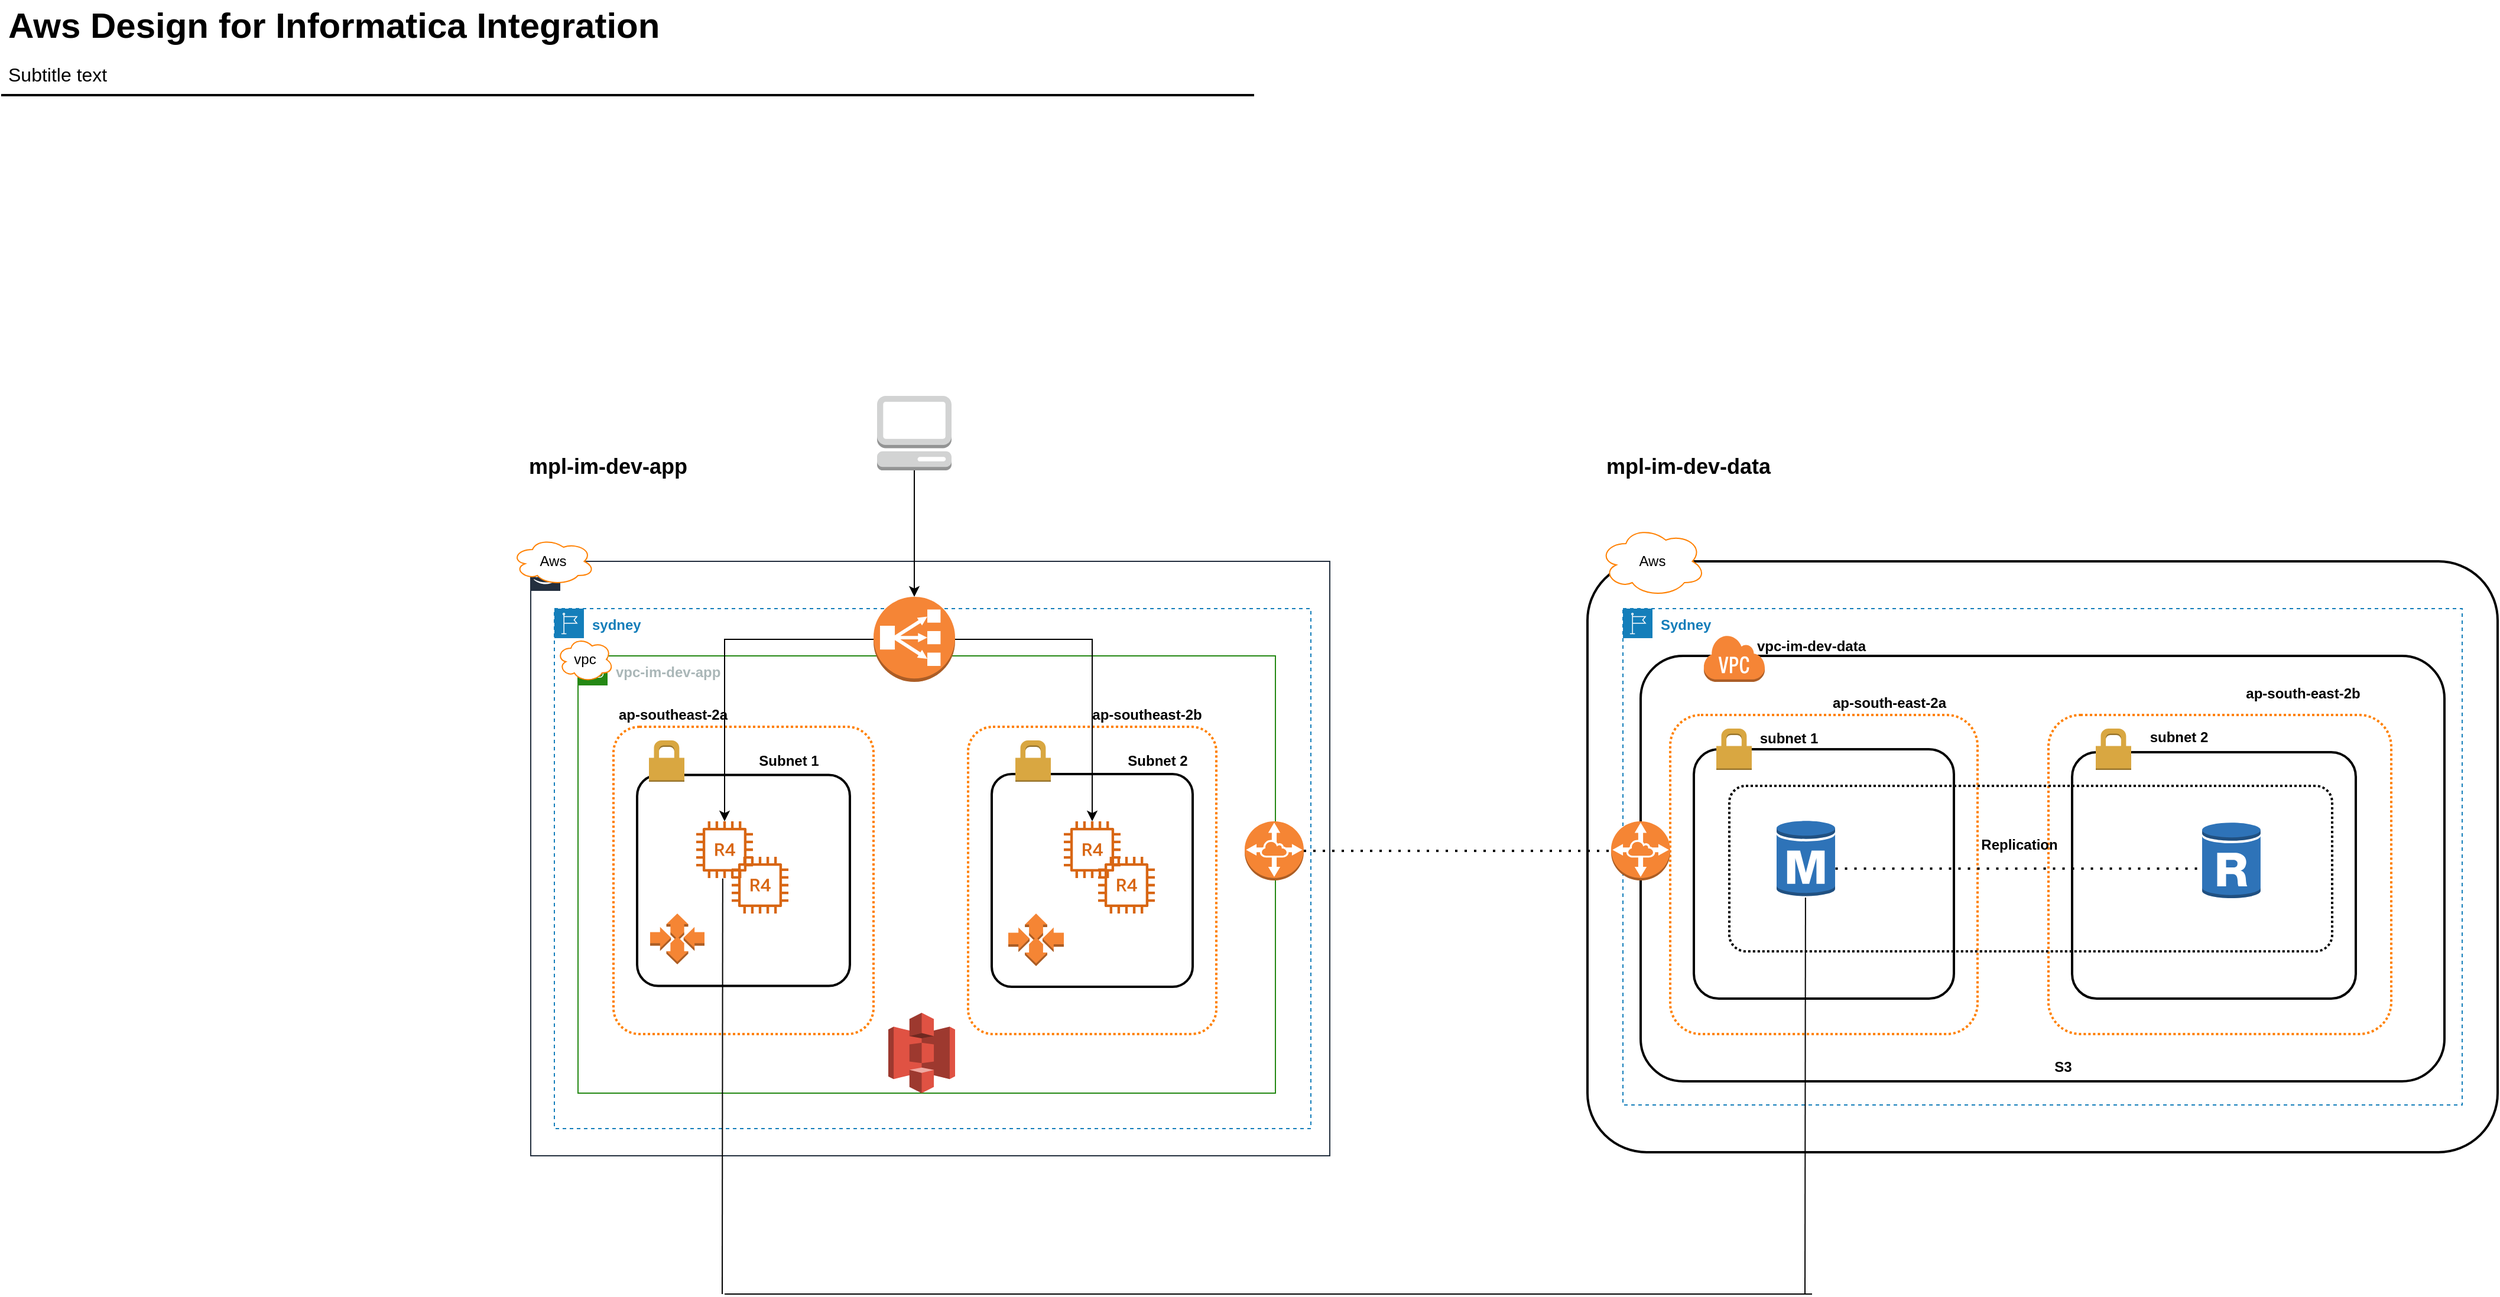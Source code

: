 <mxfile version="13.9.1" type="github">
  <diagram id="Ht1M8jgEwFfnCIfOTk4-" name="Page-1">
    <mxGraphModel dx="1583" dy="643" grid="1" gridSize="10" guides="1" tooltips="1" connect="1" arrows="1" fold="1" page="1" pageScale="1" pageWidth="827" pageHeight="1169" math="0" shadow="0">
      <root>
        <mxCell id="0" />
        <mxCell id="1" parent="0" />
        <mxCell id="-QjtrjUzRDEMRZ5MF8oH-47" value="Aws Design for Informatica Integration" style="text;html=1;resizable=0;points=[];autosize=1;align=left;verticalAlign=top;spacingTop=-4;fontSize=30;fontStyle=1" parent="1" vertex="1">
          <mxGeometry x="12" y="65.5" width="570" height="40" as="geometry" />
        </mxCell>
        <mxCell id="-QjtrjUzRDEMRZ5MF8oH-48" value="Subtitle text&lt;br style=&quot;font-size: 16px&quot;&gt;" style="text;html=1;resizable=0;points=[];autosize=1;align=left;verticalAlign=top;spacingTop=-4;fontSize=16" parent="1" vertex="1">
          <mxGeometry x="12" y="115.5" width="100" height="20" as="geometry" />
        </mxCell>
        <mxCell id="SCVMTBWpLvtzJIhz15lM-1" value="" style="line;strokeWidth=2;html=1;fontSize=14;" parent="1" vertex="1">
          <mxGeometry x="8" y="140.5" width="1060" height="10" as="geometry" />
        </mxCell>
        <mxCell id="CJ5hnUwb0rQNpAMotVJO-3" value="&lt;font style=&quot;font-size: 18px&quot;&gt;&lt;b&gt;mpl-im-dev-app&lt;/b&gt;&lt;/font&gt;" style="text;html=1;resizable=0;autosize=1;align=center;verticalAlign=middle;points=[];fillColor=none;strokeColor=none;rounded=0;" parent="1" vertex="1">
          <mxGeometry x="446" y="450" width="150" height="20" as="geometry" />
        </mxCell>
        <mxCell id="CJ5hnUwb0rQNpAMotVJO-26" value="" style="points=[[0,0],[0.25,0],[0.5,0],[0.75,0],[1,0],[1,0.25],[1,0.5],[1,0.75],[1,1],[0.75,1],[0.5,1],[0.25,1],[0,1],[0,0.75],[0,0.5],[0,0.25]];outlineConnect=0;gradientColor=none;html=1;whiteSpace=wrap;fontSize=12;fontStyle=0;shape=mxgraph.aws4.group;grIcon=mxgraph.aws4.group_aws_cloud_alt;strokeColor=#232F3E;fillColor=none;verticalAlign=top;align=left;spacingLeft=30;fontColor=#232F3E;dashed=0;" parent="1" vertex="1">
          <mxGeometry x="456" y="540" width="676" height="503" as="geometry" />
        </mxCell>
        <mxCell id="CJ5hnUwb0rQNpAMotVJO-27" value="&lt;b&gt;sydney&lt;/b&gt;" style="points=[[0,0],[0.25,0],[0.5,0],[0.75,0],[1,0],[1,0.25],[1,0.5],[1,0.75],[1,1],[0.75,1],[0.5,1],[0.25,1],[0,1],[0,0.75],[0,0.5],[0,0.25]];outlineConnect=0;gradientColor=none;html=1;whiteSpace=wrap;fontSize=12;fontStyle=0;shape=mxgraph.aws4.group;grIcon=mxgraph.aws4.group_region;strokeColor=#147EBA;fillColor=none;verticalAlign=top;align=left;spacingLeft=30;fontColor=#147EBA;dashed=1;" parent="1" vertex="1">
          <mxGeometry x="476" y="580" width="640" height="440" as="geometry" />
        </mxCell>
        <mxCell id="CJ5hnUwb0rQNpAMotVJO-28" value="&lt;b&gt;vpc-im-dev-app&lt;/b&gt;" style="points=[[0,0],[0.25,0],[0.5,0],[0.75,0],[1,0],[1,0.25],[1,0.5],[1,0.75],[1,1],[0.75,1],[0.5,1],[0.25,1],[0,1],[0,0.75],[0,0.5],[0,0.25]];outlineConnect=0;gradientColor=none;html=1;whiteSpace=wrap;fontSize=12;fontStyle=0;shape=mxgraph.aws4.group;grIcon=mxgraph.aws4.group_vpc;strokeColor=#248814;fillColor=none;verticalAlign=top;align=left;spacingLeft=30;fontColor=#AAB7B8;dashed=0;" parent="1" vertex="1">
          <mxGeometry x="496" y="620" width="590" height="370" as="geometry" />
        </mxCell>
        <mxCell id="CJ5hnUwb0rQNpAMotVJO-29" value="" style="rounded=1;arcSize=10;dashed=1;fillColor=none;gradientColor=none;dashPattern=1 1;strokeWidth=2;strokeColor=#FF8000;" parent="1" vertex="1">
          <mxGeometry x="526" y="680" width="220" height="260" as="geometry" />
        </mxCell>
        <mxCell id="CJ5hnUwb0rQNpAMotVJO-30" value="" style="rounded=1;arcSize=10;dashed=1;fillColor=none;gradientColor=none;dashPattern=1 1;strokeWidth=2;strokeColor=#FF8000;" parent="1" vertex="1">
          <mxGeometry x="826" y="680" width="210" height="260" as="geometry" />
        </mxCell>
        <mxCell id="CJ5hnUwb0rQNpAMotVJO-31" value="&lt;b&gt;ap-southeast-2a&lt;/b&gt;" style="text;html=1;resizable=0;autosize=1;align=center;verticalAlign=middle;points=[];fillColor=none;strokeColor=none;rounded=0;" parent="1" vertex="1">
          <mxGeometry x="521" y="660" width="110" height="20" as="geometry" />
        </mxCell>
        <mxCell id="CJ5hnUwb0rQNpAMotVJO-32" value="&lt;b&gt;ap-southeast-2b&lt;/b&gt;" style="text;html=1;resizable=0;autosize=1;align=center;verticalAlign=middle;points=[];fillColor=none;strokeColor=none;rounded=0;" parent="1" vertex="1">
          <mxGeometry x="922" y="660" width="110" height="20" as="geometry" />
        </mxCell>
        <mxCell id="CJ5hnUwb0rQNpAMotVJO-35" value="" style="rounded=1;arcSize=10;dashed=0;fillColor=none;gradientColor=none;strokeWidth=2;" parent="1" vertex="1">
          <mxGeometry x="846" y="720" width="170" height="180" as="geometry" />
        </mxCell>
        <mxCell id="CJ5hnUwb0rQNpAMotVJO-36" value="" style="dashed=0;html=1;shape=mxgraph.aws3.permissions;fillColor=#D9A741;gradientColor=none;dashed=0;strokeColor=#FF8000;" parent="1" vertex="1">
          <mxGeometry x="866" y="691.5" width="30" height="35" as="geometry" />
        </mxCell>
        <mxCell id="CJ5hnUwb0rQNpAMotVJO-37" value="" style="rounded=1;arcSize=10;dashed=0;fillColor=none;gradientColor=none;strokeWidth=2;" parent="1" vertex="1">
          <mxGeometry x="546" y="720.75" width="180" height="178.5" as="geometry" />
        </mxCell>
        <mxCell id="CJ5hnUwb0rQNpAMotVJO-38" value="" style="dashed=0;html=1;shape=mxgraph.aws3.permissions;fillColor=#D9A741;gradientColor=none;dashed=0;strokeColor=#FF8000;" parent="1" vertex="1">
          <mxGeometry x="556" y="691.5" width="30" height="35" as="geometry" />
        </mxCell>
        <mxCell id="CJ5hnUwb0rQNpAMotVJO-39" value="" style="outlineConnect=0;fontColor=#232F3E;gradientColor=none;fillColor=#D86613;strokeColor=none;dashed=0;verticalLabelPosition=bottom;verticalAlign=top;align=center;html=1;fontSize=12;fontStyle=0;aspect=fixed;pointerEvents=1;shape=mxgraph.aws4.r4_instance;" parent="1" vertex="1">
          <mxGeometry x="907" y="760" width="48" height="48" as="geometry" />
        </mxCell>
        <mxCell id="CJ5hnUwb0rQNpAMotVJO-40" value="" style="outlineConnect=0;fontColor=#232F3E;gradientColor=none;fillColor=#D86613;strokeColor=none;dashed=0;verticalLabelPosition=bottom;verticalAlign=top;align=center;html=1;fontSize=12;fontStyle=0;aspect=fixed;pointerEvents=1;shape=mxgraph.aws4.r4_instance;" parent="1" vertex="1">
          <mxGeometry x="596" y="760" width="48" height="48" as="geometry" />
        </mxCell>
        <mxCell id="CJ5hnUwb0rQNpAMotVJO-42" style="edgeStyle=orthogonalEdgeStyle;rounded=0;orthogonalLoop=1;jettySize=auto;html=1;" parent="1" source="CJ5hnUwb0rQNpAMotVJO-41" target="CJ5hnUwb0rQNpAMotVJO-39" edge="1">
          <mxGeometry relative="1" as="geometry" />
        </mxCell>
        <mxCell id="CJ5hnUwb0rQNpAMotVJO-43" style="edgeStyle=orthogonalEdgeStyle;rounded=0;orthogonalLoop=1;jettySize=auto;html=1;" parent="1" source="CJ5hnUwb0rQNpAMotVJO-41" target="CJ5hnUwb0rQNpAMotVJO-40" edge="1">
          <mxGeometry relative="1" as="geometry" />
        </mxCell>
        <mxCell id="CJ5hnUwb0rQNpAMotVJO-41" value="" style="outlineConnect=0;dashed=0;verticalLabelPosition=bottom;verticalAlign=top;align=center;html=1;shape=mxgraph.aws3.classic_load_balancer;fillColor=#F58536;gradientColor=none;strokeColor=#FF8000;" parent="1" vertex="1">
          <mxGeometry x="746" y="570" width="69" height="72" as="geometry" />
        </mxCell>
        <mxCell id="CJ5hnUwb0rQNpAMotVJO-44" value="" style="outlineConnect=0;fontColor=#232F3E;gradientColor=none;fillColor=#D86613;strokeColor=none;dashed=0;verticalLabelPosition=bottom;verticalAlign=top;align=center;html=1;fontSize=12;fontStyle=0;aspect=fixed;pointerEvents=1;shape=mxgraph.aws4.r4_instance;" parent="1" vertex="1">
          <mxGeometry x="936" y="790" width="48" height="48" as="geometry" />
        </mxCell>
        <mxCell id="CJ5hnUwb0rQNpAMotVJO-45" value="" style="outlineConnect=0;fontColor=#232F3E;gradientColor=none;fillColor=#D86613;strokeColor=none;dashed=0;verticalLabelPosition=bottom;verticalAlign=top;align=center;html=1;fontSize=12;fontStyle=0;aspect=fixed;pointerEvents=1;shape=mxgraph.aws4.r4_instance;" parent="1" vertex="1">
          <mxGeometry x="626" y="790" width="48" height="48" as="geometry" />
        </mxCell>
        <mxCell id="CJ5hnUwb0rQNpAMotVJO-46" value="&lt;b&gt;Subnet 1&lt;/b&gt;" style="text;html=1;resizable=0;autosize=1;align=center;verticalAlign=middle;points=[];fillColor=none;strokeColor=none;rounded=0;" parent="1" vertex="1">
          <mxGeometry x="639" y="699" width="70" height="20" as="geometry" />
        </mxCell>
        <mxCell id="CJ5hnUwb0rQNpAMotVJO-47" value="&lt;b&gt;Subnet 2&lt;/b&gt;" style="text;html=1;resizable=0;autosize=1;align=center;verticalAlign=middle;points=[];fillColor=none;strokeColor=none;rounded=0;" parent="1" vertex="1">
          <mxGeometry x="951" y="699" width="70" height="20" as="geometry" />
        </mxCell>
        <mxCell id="77U4ROCLu0GC8vf01r3D-3" value="" style="outlineConnect=0;dashed=0;verticalLabelPosition=bottom;verticalAlign=top;align=center;html=1;shape=mxgraph.aws3.auto_scaling;fillColor=#F58534;gradientColor=none;" parent="1" vertex="1">
          <mxGeometry x="860" y="838" width="47" height="44.5" as="geometry" />
        </mxCell>
        <mxCell id="77U4ROCLu0GC8vf01r3D-4" value="" style="outlineConnect=0;dashed=0;verticalLabelPosition=bottom;verticalAlign=top;align=center;html=1;shape=mxgraph.aws3.auto_scaling;fillColor=#F58534;gradientColor=none;" parent="1" vertex="1">
          <mxGeometry x="557" y="838" width="46" height="43" as="geometry" />
        </mxCell>
        <mxCell id="77U4ROCLu0GC8vf01r3D-5" value="Aws" style="ellipse;shape=cloud;whiteSpace=wrap;html=1;strokeColor=#FF8000;" parent="1" vertex="1">
          <mxGeometry x="440" y="520" width="70" height="40" as="geometry" />
        </mxCell>
        <mxCell id="77U4ROCLu0GC8vf01r3D-6" value="vpc" style="ellipse;shape=cloud;whiteSpace=wrap;html=1;strokeColor=#FF8000;" parent="1" vertex="1">
          <mxGeometry x="478" y="604" width="48" height="38" as="geometry" />
        </mxCell>
        <mxCell id="77U4ROCLu0GC8vf01r3D-7" value="" style="rounded=1;arcSize=10;dashed=0;fillColor=none;gradientColor=none;strokeWidth=2;" parent="1" vertex="1">
          <mxGeometry x="1350" y="540" width="770" height="500" as="geometry" />
        </mxCell>
        <mxCell id="77U4ROCLu0GC8vf01r3D-9" value="Aws" style="ellipse;shape=cloud;whiteSpace=wrap;html=1;strokeColor=#FF8000;" parent="1" vertex="1">
          <mxGeometry x="1360" y="510" width="90" height="60" as="geometry" />
        </mxCell>
        <mxCell id="77U4ROCLu0GC8vf01r3D-10" value="&lt;b&gt;Sydney&lt;/b&gt;" style="points=[[0,0],[0.25,0],[0.5,0],[0.75,0],[1,0],[1,0.25],[1,0.5],[1,0.75],[1,1],[0.75,1],[0.5,1],[0.25,1],[0,1],[0,0.75],[0,0.5],[0,0.25]];outlineConnect=0;gradientColor=none;html=1;whiteSpace=wrap;fontSize=12;fontStyle=0;shape=mxgraph.aws4.group;grIcon=mxgraph.aws4.group_region;strokeColor=#147EBA;fillColor=none;verticalAlign=top;align=left;spacingLeft=30;fontColor=#147EBA;dashed=1;" parent="1" vertex="1">
          <mxGeometry x="1380" y="580" width="710" height="420" as="geometry" />
        </mxCell>
        <mxCell id="77U4ROCLu0GC8vf01r3D-11" value="" style="rounded=1;arcSize=10;dashed=0;fillColor=none;gradientColor=none;strokeWidth=2;" parent="1" vertex="1">
          <mxGeometry x="1395" y="620" width="680" height="360" as="geometry" />
        </mxCell>
        <mxCell id="77U4ROCLu0GC8vf01r3D-12" value="" style="dashed=0;html=1;shape=mxgraph.aws3.virtual_private_cloud;fillColor=#F58536;gradientColor=none;dashed=0;strokeColor=#FF8000;" parent="1" vertex="1">
          <mxGeometry x="1448" y="602" width="52" height="40" as="geometry" />
        </mxCell>
        <mxCell id="77U4ROCLu0GC8vf01r3D-13" value="" style="rounded=1;arcSize=10;dashed=1;fillColor=none;gradientColor=none;dashPattern=1 1;strokeWidth=2;strokeColor=#FF8000;" parent="1" vertex="1">
          <mxGeometry x="1420" y="670" width="260" height="270" as="geometry" />
        </mxCell>
        <mxCell id="77U4ROCLu0GC8vf01r3D-14" value="" style="rounded=1;arcSize=10;dashed=1;fillColor=none;gradientColor=none;dashPattern=1 1;strokeWidth=2;strokeColor=#FF8000;" parent="1" vertex="1">
          <mxGeometry x="1740" y="670" width="290" height="270" as="geometry" />
        </mxCell>
        <mxCell id="77U4ROCLu0GC8vf01r3D-15" value="" style="rounded=1;arcSize=10;dashed=0;fillColor=none;gradientColor=none;strokeWidth=2;" parent="1" vertex="1">
          <mxGeometry x="1440" y="699" width="220" height="211" as="geometry" />
        </mxCell>
        <mxCell id="77U4ROCLu0GC8vf01r3D-16" value="" style="dashed=0;html=1;shape=mxgraph.aws3.permissions;fillColor=#D9A741;gradientColor=none;dashed=0;strokeColor=#FF8000;" parent="1" vertex="1">
          <mxGeometry x="1459" y="681.5" width="30" height="35" as="geometry" />
        </mxCell>
        <mxCell id="77U4ROCLu0GC8vf01r3D-17" value="" style="rounded=1;arcSize=10;dashed=0;fillColor=none;gradientColor=none;strokeWidth=2;" parent="1" vertex="1">
          <mxGeometry x="1760" y="701.5" width="240" height="208.5" as="geometry" />
        </mxCell>
        <mxCell id="77U4ROCLu0GC8vf01r3D-18" value="" style="dashed=0;html=1;shape=mxgraph.aws3.permissions;fillColor=#D9A741;gradientColor=none;dashed=0;strokeColor=#FF8000;" parent="1" vertex="1">
          <mxGeometry x="1780" y="681.5" width="30" height="35" as="geometry" />
        </mxCell>
        <mxCell id="77U4ROCLu0GC8vf01r3D-19" value="" style="outlineConnect=0;dashed=0;verticalLabelPosition=bottom;verticalAlign=top;align=center;html=1;shape=mxgraph.aws3.rds_db_instance;fillColor=#2E73B8;gradientColor=none;strokeColor=#FF8000;" parent="1" vertex="1">
          <mxGeometry x="1510" y="758.5" width="49.5" height="66" as="geometry" />
        </mxCell>
        <mxCell id="77U4ROCLu0GC8vf01r3D-21" value="" style="outlineConnect=0;dashed=0;verticalLabelPosition=bottom;verticalAlign=top;align=center;html=1;shape=mxgraph.aws3.vpc_peering;fillColor=#F58534;gradientColor=none;strokeColor=#FF8000;" parent="1" vertex="1">
          <mxGeometry x="1060" y="760" width="50" height="50" as="geometry" />
        </mxCell>
        <mxCell id="77U4ROCLu0GC8vf01r3D-22" value="" style="outlineConnect=0;dashed=0;verticalLabelPosition=bottom;verticalAlign=top;align=center;html=1;shape=mxgraph.aws3.vpc_peering;fillColor=#F58534;gradientColor=none;strokeColor=#FF8000;" parent="1" vertex="1">
          <mxGeometry x="1370" y="760" width="50" height="50" as="geometry" />
        </mxCell>
        <mxCell id="77U4ROCLu0GC8vf01r3D-23" value="&lt;font style=&quot;font-size: 18px&quot;&gt;&lt;b&gt;mpl-im-dev-data&lt;/b&gt;&lt;/font&gt;" style="text;html=1;resizable=0;autosize=1;align=center;verticalAlign=middle;points=[];fillColor=none;strokeColor=none;rounded=0;" parent="1" vertex="1">
          <mxGeometry x="1360" y="450" width="150" height="20" as="geometry" />
        </mxCell>
        <mxCell id="77U4ROCLu0GC8vf01r3D-24" value="" style="outlineConnect=0;dashed=0;verticalLabelPosition=bottom;verticalAlign=top;align=center;html=1;shape=mxgraph.aws3.rds_db_instance_read_replica;fillColor=#2E73B8;gradientColor=none;strokeColor=#FF8000;" parent="1" vertex="1">
          <mxGeometry x="1870" y="760" width="49.5" height="66" as="geometry" />
        </mxCell>
        <mxCell id="77U4ROCLu0GC8vf01r3D-25" value="&lt;b&gt;vpc-im-dev-data&lt;/b&gt;" style="text;html=1;resizable=0;autosize=1;align=center;verticalAlign=middle;points=[];fillColor=none;strokeColor=none;rounded=0;" parent="1" vertex="1">
          <mxGeometry x="1484" y="602" width="110" height="20" as="geometry" />
        </mxCell>
        <mxCell id="77U4ROCLu0GC8vf01r3D-26" value="&lt;b&gt;ap-south-east-2a&lt;/b&gt;" style="text;html=1;resizable=0;autosize=1;align=center;verticalAlign=middle;points=[];fillColor=none;strokeColor=none;rounded=0;" parent="1" vertex="1">
          <mxGeometry x="1550" y="650" width="110" height="20" as="geometry" />
        </mxCell>
        <mxCell id="77U4ROCLu0GC8vf01r3D-27" value="&lt;b&gt;ap-south-east-2b&lt;/b&gt;" style="text;html=1;resizable=0;autosize=1;align=center;verticalAlign=middle;points=[];fillColor=none;strokeColor=none;rounded=0;" parent="1" vertex="1">
          <mxGeometry x="1900" y="642" width="110" height="20" as="geometry" />
        </mxCell>
        <mxCell id="77U4ROCLu0GC8vf01r3D-28" value="" style="rounded=1;arcSize=10;dashed=1;fillColor=none;gradientColor=none;dashPattern=1 1;strokeWidth=2;" parent="1" vertex="1">
          <mxGeometry x="1470" y="730" width="510" height="140" as="geometry" />
        </mxCell>
        <mxCell id="77U4ROCLu0GC8vf01r3D-29" value="&lt;b&gt;subnet 1&lt;/b&gt;" style="text;html=1;resizable=0;autosize=1;align=center;verticalAlign=middle;points=[];fillColor=none;strokeColor=none;rounded=0;" parent="1" vertex="1">
          <mxGeometry x="1490" y="680" width="60" height="20" as="geometry" />
        </mxCell>
        <mxCell id="77U4ROCLu0GC8vf01r3D-30" value="&lt;b&gt;subnet 2&lt;/b&gt;" style="text;html=1;resizable=0;autosize=1;align=center;verticalAlign=middle;points=[];fillColor=none;strokeColor=none;rounded=0;" parent="1" vertex="1">
          <mxGeometry x="1820" y="679" width="60" height="20" as="geometry" />
        </mxCell>
        <mxCell id="77U4ROCLu0GC8vf01r3D-32" value="" style="endArrow=none;dashed=1;html=1;dashPattern=1 3;strokeWidth=2;exitX=1;exitY=0.5;exitDx=0;exitDy=0;exitPerimeter=0;entryX=0;entryY=0.5;entryDx=0;entryDy=0;entryPerimeter=0;" parent="1" source="77U4ROCLu0GC8vf01r3D-21" target="77U4ROCLu0GC8vf01r3D-22" edge="1">
          <mxGeometry width="50" height="50" relative="1" as="geometry">
            <mxPoint x="1200" y="810" as="sourcePoint" />
            <mxPoint x="1250" y="760" as="targetPoint" />
          </mxGeometry>
        </mxCell>
        <mxCell id="77U4ROCLu0GC8vf01r3D-36" value="" style="endArrow=none;dashed=1;html=1;dashPattern=1 3;strokeWidth=2;exitX=0.176;exitY=0.5;exitDx=0;exitDy=0;exitPerimeter=0;entryX=0.784;entryY=0.5;entryDx=0;entryDy=0;entryPerimeter=0;" parent="1" source="77U4ROCLu0GC8vf01r3D-28" target="77U4ROCLu0GC8vf01r3D-28" edge="1">
          <mxGeometry width="50" height="50" relative="1" as="geometry">
            <mxPoint x="1596" y="835" as="sourcePoint" />
            <mxPoint x="1646" y="785" as="targetPoint" />
          </mxGeometry>
        </mxCell>
        <mxCell id="77U4ROCLu0GC8vf01r3D-37" value="&lt;b&gt;Replication&lt;/b&gt;" style="text;html=1;resizable=0;autosize=1;align=center;verticalAlign=middle;points=[];fillColor=none;strokeColor=none;rounded=0;" parent="1" vertex="1">
          <mxGeometry x="1675" y="770" width="80" height="20" as="geometry" />
        </mxCell>
        <mxCell id="Nz-ZUaqAvJmxbdLWk7XK-1" value="" style="outlineConnect=0;dashed=0;verticalLabelPosition=bottom;verticalAlign=top;align=center;html=1;shape=mxgraph.aws3.management_console;fillColor=#D2D3D3;gradientColor=none;" parent="1" vertex="1">
          <mxGeometry x="749" y="400" width="63" height="63" as="geometry" />
        </mxCell>
        <mxCell id="Nz-ZUaqAvJmxbdLWk7XK-2" value="" style="endArrow=classic;html=1;exitX=0.5;exitY=1;exitDx=0;exitDy=0;exitPerimeter=0;" parent="1" source="Nz-ZUaqAvJmxbdLWk7XK-1" target="CJ5hnUwb0rQNpAMotVJO-41" edge="1">
          <mxGeometry width="50" height="50" relative="1" as="geometry">
            <mxPoint x="930" y="470" as="sourcePoint" />
            <mxPoint x="1200" y="660" as="targetPoint" />
          </mxGeometry>
        </mxCell>
        <mxCell id="Nz-ZUaqAvJmxbdLWk7XK-3" value="" style="endArrow=none;html=1;entryX=0.467;entryY=1.009;entryDx=0;entryDy=0;entryPerimeter=0;" parent="1" target="CJ5hnUwb0rQNpAMotVJO-40" edge="1">
          <mxGeometry width="50" height="50" relative="1" as="geometry">
            <mxPoint x="618" y="1160" as="sourcePoint" />
            <mxPoint x="1290" y="950" as="targetPoint" />
          </mxGeometry>
        </mxCell>
        <mxCell id="Nz-ZUaqAvJmxbdLWk7XK-4" value="" style="endArrow=none;html=1;" parent="1" edge="1">
          <mxGeometry width="50" height="50" relative="1" as="geometry">
            <mxPoint x="620" y="1160" as="sourcePoint" />
            <mxPoint x="1540" y="1160" as="targetPoint" />
            <Array as="points">
              <mxPoint x="1060" y="1160" />
            </Array>
          </mxGeometry>
        </mxCell>
        <mxCell id="Nz-ZUaqAvJmxbdLWk7XK-5" value="" style="endArrow=none;html=1;entryX=0.467;entryY=1.009;entryDx=0;entryDy=0;entryPerimeter=0;" parent="1" edge="1">
          <mxGeometry width="50" height="50" relative="1" as="geometry">
            <mxPoint x="1534" y="1160" as="sourcePoint" />
            <mxPoint x="1534.456" y="824.502" as="targetPoint" />
          </mxGeometry>
        </mxCell>
        <mxCell id="Nz-ZUaqAvJmxbdLWk7XK-6" value="&lt;b&gt;S3&lt;/b&gt;" style="text;html=1;resizable=0;autosize=1;align=center;verticalAlign=middle;points=[];fillColor=none;strokeColor=none;rounded=0;" parent="1" vertex="1">
          <mxGeometry x="1736.5" y="958" width="30" height="20" as="geometry" />
        </mxCell>
        <mxCell id="4XUZIhPozvIjzRViEWlJ-1" value="" style="outlineConnect=0;dashed=0;verticalLabelPosition=bottom;verticalAlign=top;align=center;html=1;shape=mxgraph.aws3.s3;fillColor=#E05243;gradientColor=none;" vertex="1" parent="1">
          <mxGeometry x="758.5" y="922" width="56.5" height="68" as="geometry" />
        </mxCell>
      </root>
    </mxGraphModel>
  </diagram>
</mxfile>
